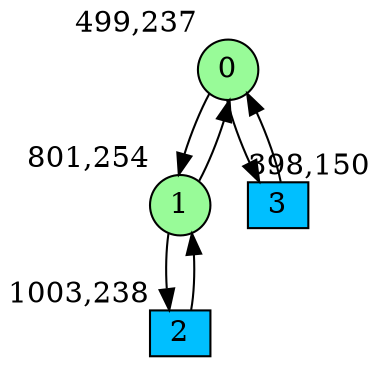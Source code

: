 digraph G {
graph [bgcolor=white]
node [shape=circle, style = filled, fillcolor=white,fixedsize=true, width=0.4, height=0.3 ]
0[xlabel="499,237", pos = "1.57813,0.265625!", fillcolor=palegreen ];
1[xlabel="801,254", pos = "6.29688,0!", fillcolor=palegreen ];
2[xlabel="1003,238", pos = "9.45313,0.25!", fillcolor=deepskyblue, shape=box ];
3[xlabel="398,150", pos = "0,1.625!", fillcolor=deepskyblue, shape=box ];
0->1 ;
0->3 ;
1->0 ;
1->2 ;
2->1 ;
3->0 ;
}
